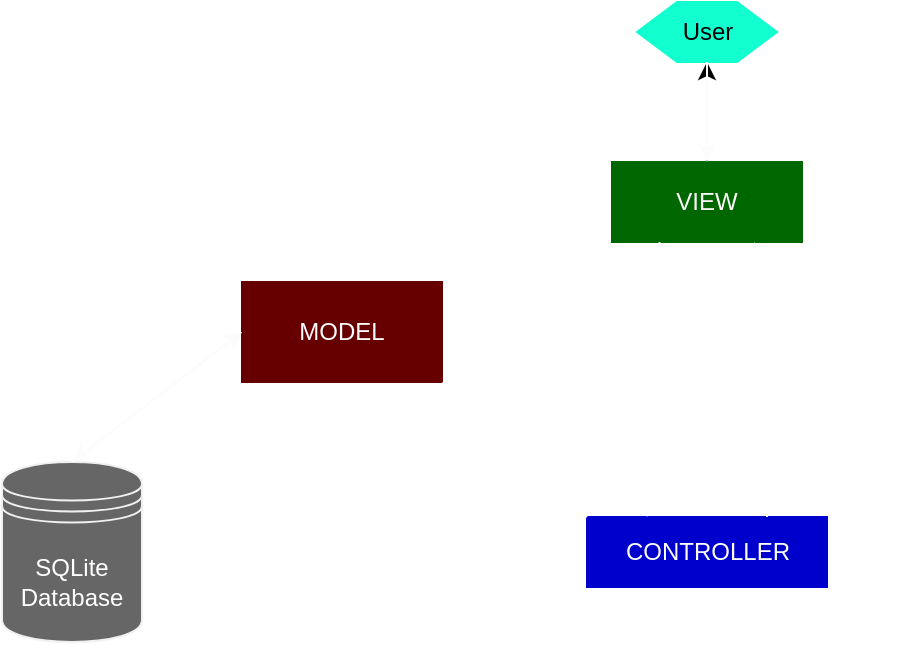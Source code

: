 <mxfile>
    <diagram id="AMFnJ6FbRM9E5LiPS4dB" name="Page-1">
        <mxGraphModel dx="1072" dy="563" grid="1" gridSize="10" guides="1" tooltips="1" connect="1" arrows="1" fold="1" page="1" pageScale="1" pageWidth="1920" pageHeight="1200" math="0" shadow="0">
            <root>
                <mxCell id="0"/>
                <mxCell id="1" parent="0"/>
                <mxCell id="30" value="&lt;font color=&quot;#fcfcfc&quot;&gt;MODEL&lt;/font&gt;" style="rounded=0;whiteSpace=wrap;html=1;fillColor=#660000;strokeColor=#660000;" parent="1" vertex="1">
                    <mxGeometry x="210" y="270" width="100" height="50" as="geometry"/>
                </mxCell>
                <mxCell id="29" value="&lt;font color=&quot;#ffffff&quot;&gt;SQLite&lt;br&gt;Database&lt;/font&gt;" style="shape=datastore;whiteSpace=wrap;html=1;fillColor=#666666;strokeColor=#F0F0F0;" parent="1" vertex="1">
                    <mxGeometry x="90" y="360" width="70" height="90" as="geometry"/>
                </mxCell>
                <mxCell id="44" value="" style="edgeStyle=none;html=1;fontColor=#FFFFFF;" parent="1" source="31" target="42" edge="1">
                    <mxGeometry relative="1" as="geometry"/>
                </mxCell>
                <mxCell id="31" value="&lt;font color=&quot;#fcfcfc&quot;&gt;VIEW&lt;/font&gt;" style="rounded=0;whiteSpace=wrap;html=1;fillColor=#006600;strokeColor=#006600;" parent="1" vertex="1">
                    <mxGeometry x="395" y="210" width="95" height="40" as="geometry"/>
                </mxCell>
                <mxCell id="32" value="&lt;font color=&quot;#fcfcfc&quot;&gt;CONTROLLER&lt;/font&gt;" style="rounded=0;whiteSpace=wrap;html=1;fillColor=#0000CC;strokeColor=#0000CC;" parent="1" vertex="1">
                    <mxGeometry x="382.5" y="387.5" width="120" height="35" as="geometry"/>
                </mxCell>
                <mxCell id="33" value="" style="endArrow=classic;startArrow=classic;html=1;exitX=0.5;exitY=0;exitDx=0;exitDy=0;entryX=0;entryY=0.5;entryDx=0;entryDy=0;strokeColor=#FCFCFC;" parent="1" source="29" target="30" edge="1">
                    <mxGeometry width="50" height="50" relative="1" as="geometry">
                        <mxPoint x="160" y="400" as="sourcePoint"/>
                        <mxPoint x="210" y="350" as="targetPoint"/>
                    </mxGeometry>
                </mxCell>
                <mxCell id="34" value="" style="endArrow=classic;html=1;exitX=0;exitY=0;exitDx=0;exitDy=0;entryX=1;entryY=1;entryDx=0;entryDy=0;strokeColor=#FFFFFF;" parent="1" source="32" target="30" edge="1">
                    <mxGeometry width="50" height="50" relative="1" as="geometry">
                        <mxPoint x="470" y="420" as="sourcePoint"/>
                        <mxPoint x="520" y="370" as="targetPoint"/>
                    </mxGeometry>
                </mxCell>
                <mxCell id="35" value="" style="endArrow=classic;html=1;entryX=0.25;entryY=0;entryDx=0;entryDy=0;exitX=0.25;exitY=1;exitDx=0;exitDy=0;strokeColor=#FFFFFF;" parent="1" source="31" target="32" edge="1">
                    <mxGeometry width="50" height="50" relative="1" as="geometry">
                        <mxPoint x="470" y="420" as="sourcePoint"/>
                        <mxPoint x="520" y="370" as="targetPoint"/>
                    </mxGeometry>
                </mxCell>
                <mxCell id="37" value="&lt;font color=&quot;#ffffff&quot;&gt;HTTP Requests&lt;/font&gt;" style="text;html=1;align=center;verticalAlign=middle;resizable=0;points=[];autosize=1;strokeColor=none;fillColor=none;" parent="1" vertex="1">
                    <mxGeometry x="350" y="300" width="110" height="30" as="geometry"/>
                </mxCell>
                <mxCell id="38" value="" style="endArrow=classic;html=1;entryX=0.75;entryY=1;entryDx=0;entryDy=0;exitX=0.75;exitY=0;exitDx=0;exitDy=0;strokeColor=#FFFFFF;" parent="1" source="32" target="31" edge="1">
                    <mxGeometry width="50" height="50" relative="1" as="geometry">
                        <mxPoint x="627.5" y="230" as="sourcePoint"/>
                        <mxPoint x="627.5" y="490" as="targetPoint"/>
                    </mxGeometry>
                </mxCell>
                <mxCell id="39" value="&lt;font color=&quot;#ffffff&quot;&gt;Renders&lt;/font&gt;" style="text;html=1;align=center;verticalAlign=middle;resizable=0;points=[];autosize=1;strokeColor=none;fillColor=none;" parent="1" vertex="1">
                    <mxGeometry x="470" y="300" width="70" height="30" as="geometry"/>
                </mxCell>
                <mxCell id="42" value="&lt;font color=&quot;#000000&quot;&gt;User&lt;/font&gt;" style="shape=hexagon;perimeter=hexagonPerimeter2;whiteSpace=wrap;html=1;fixedSize=1;fillColor=#12FFD0;strokeColor=#12FFD0;" parent="1" vertex="1">
                    <mxGeometry x="407.5" y="130" width="70" height="30" as="geometry"/>
                </mxCell>
                <mxCell id="43" value="" style="endArrow=classic;html=1;exitX=0.5;exitY=1;exitDx=0;exitDy=0;entryX=0.5;entryY=0;entryDx=0;entryDy=0;strokeColor=#FCFCFC;" parent="1" source="42" target="31" edge="1">
                    <mxGeometry width="50" height="50" relative="1" as="geometry">
                        <mxPoint x="470" y="420" as="sourcePoint"/>
                        <mxPoint x="520" y="370" as="targetPoint"/>
                    </mxGeometry>
                </mxCell>
            </root>
        </mxGraphModel>
    </diagram>
</mxfile>